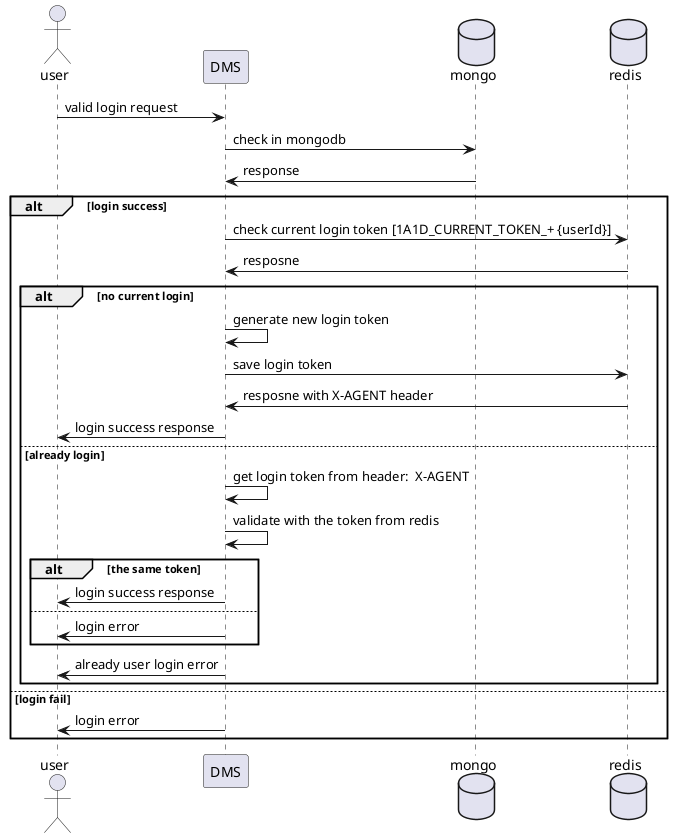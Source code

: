 @startuml

actor user
participant DMS
database mongo
database redis

user -> DMS: valid login request
DMS -> mongo: check in mongodb
mongo -> DMS: response
alt login success
    DMS -> redis: check current login token [1A1D_CURRENT_TOKEN_+ {userId}]
    redis ->  DMS: resposne
    alt no current login
        DMS -> DMS: generate new login token
        DMS -> redis: save login token
        redis -> DMS: resposne with X-AGENT header
        DMS -> user: login success response
    else already login
        DMS -> DMS: get login token from header:  X-AGENT
        DMS -> DMS: validate with the token from redis
        alt the same token 
            DMS -> user: login success response
        else 
            DMS -> user: login error
        end
        DMS -> user: already user login error
    end
else login fail
    DMS -> user: login error
end


@enduml